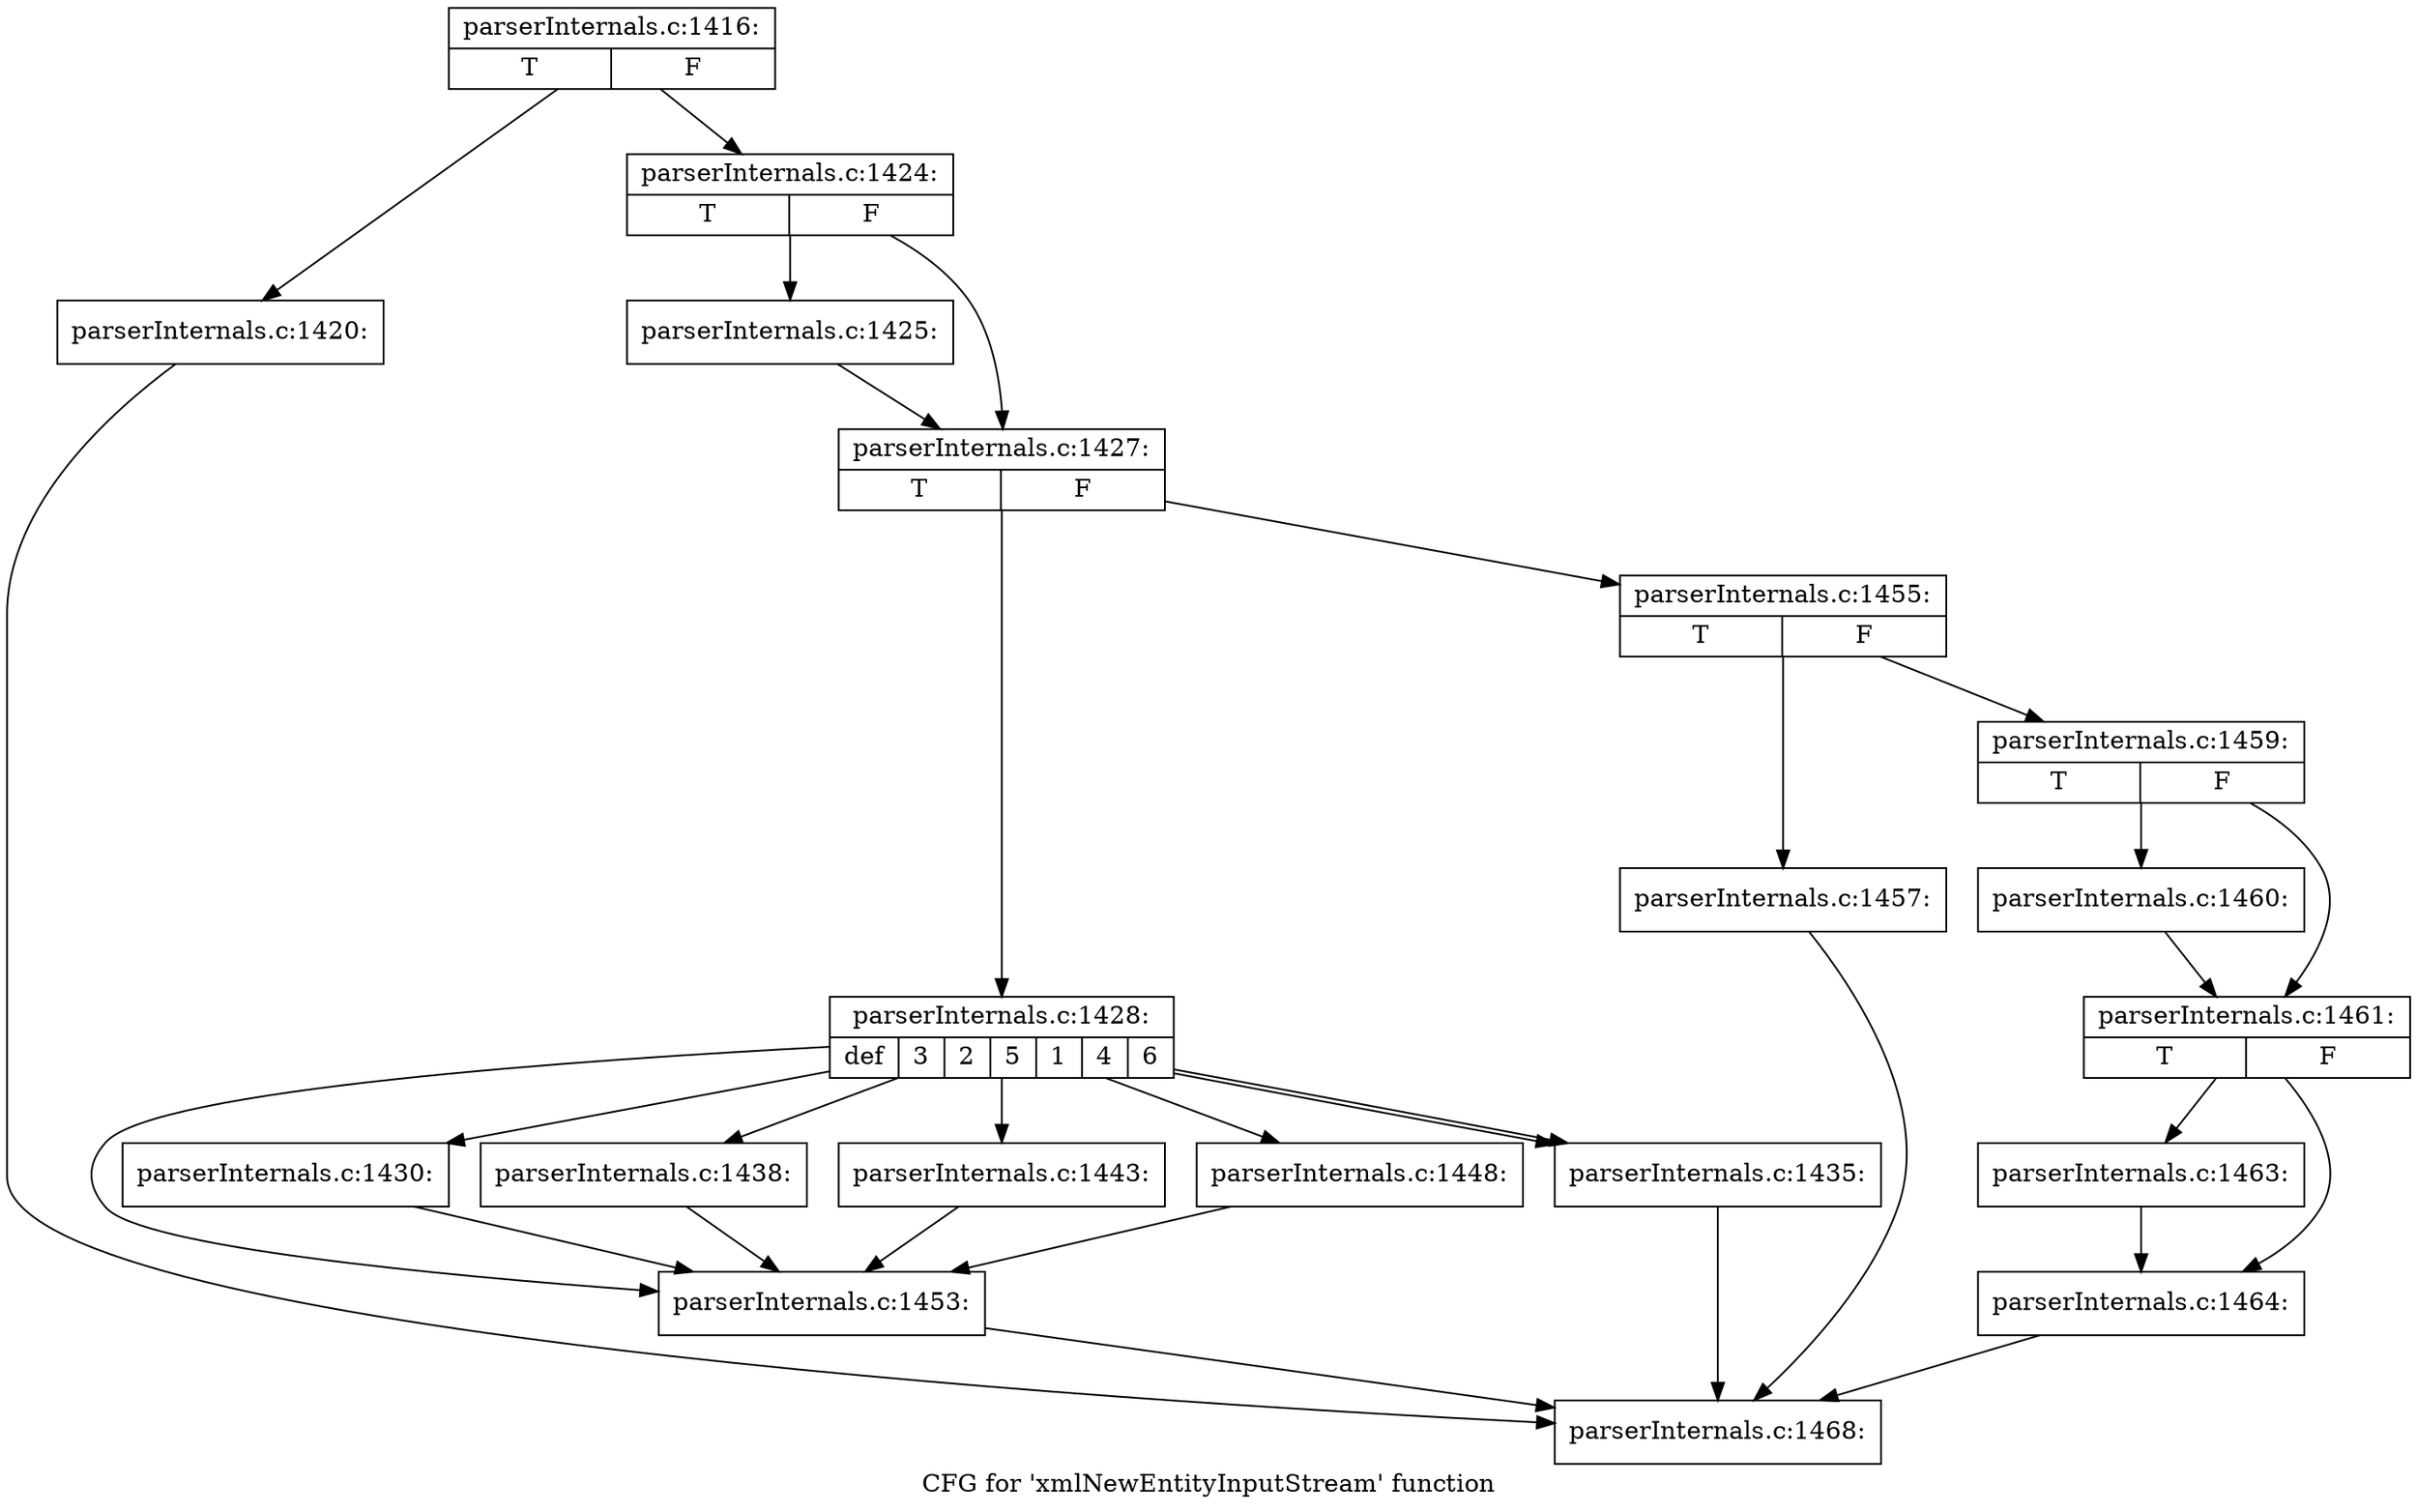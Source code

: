 digraph "CFG for 'xmlNewEntityInputStream' function" {
	label="CFG for 'xmlNewEntityInputStream' function";

	Node0x4dfdff0 [shape=record,label="{parserInternals.c:1416:|{<s0>T|<s1>F}}"];
	Node0x4dfdff0 -> Node0x4f2fe40;
	Node0x4dfdff0 -> Node0x4f2fe90;
	Node0x4f2fe40 [shape=record,label="{parserInternals.c:1420:}"];
	Node0x4f2fe40 -> Node0x4f2a690;
	Node0x4f2fe90 [shape=record,label="{parserInternals.c:1424:|{<s0>T|<s1>F}}"];
	Node0x4f2fe90 -> Node0x4e64910;
	Node0x4f2fe90 -> Node0x4f30ad0;
	Node0x4e64910 [shape=record,label="{parserInternals.c:1425:}"];
	Node0x4e64910 -> Node0x4f30ad0;
	Node0x4f30ad0 [shape=record,label="{parserInternals.c:1427:|{<s0>T|<s1>F}}"];
	Node0x4f30ad0 -> Node0x4f31900;
	Node0x4f30ad0 -> Node0x4f31950;
	Node0x4f31900 [shape=record,label="{parserInternals.c:1428:|{<s0>def|<s1>3|<s2>2|<s3>5|<s4>1|<s5>4|<s6>6}}"];
	Node0x4f31900 -> Node0x4f31d30;
	Node0x4f31900 -> Node0x4f321e0;
	Node0x4f31900 -> Node0x4f32730;
	Node0x4f31900 -> Node0x4f32730;
	Node0x4f31900 -> Node0x4f34120;
	Node0x4f31900 -> Node0x4e9f370;
	Node0x4f31900 -> Node0x4f350a0;
	Node0x4f321e0 [shape=record,label="{parserInternals.c:1430:}"];
	Node0x4f321e0 -> Node0x4f31d30;
	Node0x4f32730 [shape=record,label="{parserInternals.c:1435:}"];
	Node0x4f32730 -> Node0x4f2a690;
	Node0x4f34120 [shape=record,label="{parserInternals.c:1438:}"];
	Node0x4f34120 -> Node0x4f31d30;
	Node0x4e9f370 [shape=record,label="{parserInternals.c:1443:}"];
	Node0x4e9f370 -> Node0x4f31d30;
	Node0x4f350a0 [shape=record,label="{parserInternals.c:1448:}"];
	Node0x4f350a0 -> Node0x4f31d30;
	Node0x4f31d30 [shape=record,label="{parserInternals.c:1453:}"];
	Node0x4f31d30 -> Node0x4f2a690;
	Node0x4f31950 [shape=record,label="{parserInternals.c:1455:|{<s0>T|<s1>F}}"];
	Node0x4f31950 -> Node0x4f31ee0;
	Node0x4f31950 -> Node0x4f35b00;
	Node0x4f31ee0 [shape=record,label="{parserInternals.c:1457:}"];
	Node0x4f31ee0 -> Node0x4f2a690;
	Node0x4f35b00 [shape=record,label="{parserInternals.c:1459:|{<s0>T|<s1>F}}"];
	Node0x4f35b00 -> Node0x4f35fb0;
	Node0x4f35b00 -> Node0x4f36000;
	Node0x4f35fb0 [shape=record,label="{parserInternals.c:1460:}"];
	Node0x4f35fb0 -> Node0x4f36000;
	Node0x4f36000 [shape=record,label="{parserInternals.c:1461:|{<s0>T|<s1>F}}"];
	Node0x4f36000 -> Node0x4f36d30;
	Node0x4f36000 -> Node0x4f36d80;
	Node0x4f36d30 [shape=record,label="{parserInternals.c:1463:}"];
	Node0x4f36d30 -> Node0x4f36d80;
	Node0x4f36d80 [shape=record,label="{parserInternals.c:1464:}"];
	Node0x4f36d80 -> Node0x4f2a690;
	Node0x4f2a690 [shape=record,label="{parserInternals.c:1468:}"];
}
